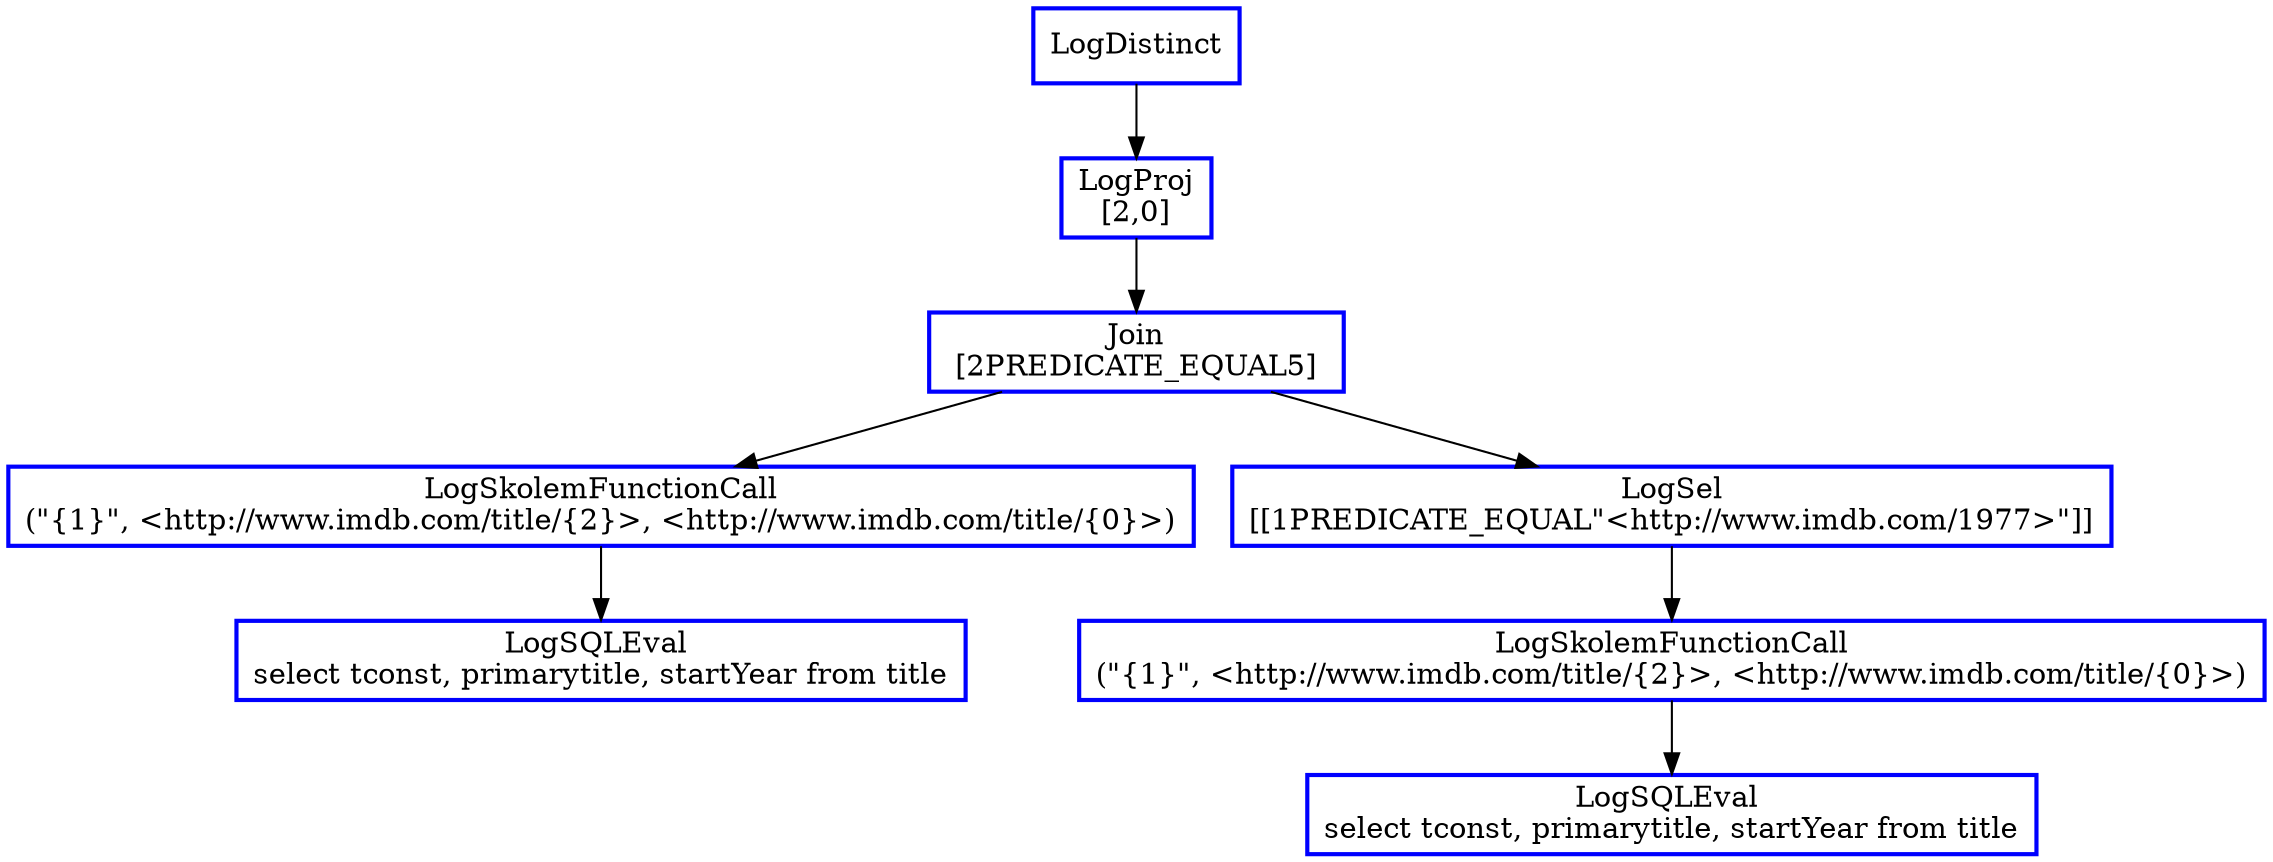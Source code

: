 digraph  g{
node [shape=rectangle, color=black, fontcolor=black, style=bold]
0 [label="LogDistinct" , color = blue] ; 
1 [label="LogProj
[2,0]" , color = blue] ; 
0 -> 1 ; 
2 [label="Join\n [2PREDICATE_EQUAL5] ", color = blue] ; 
1 -> 2 ; 
3 [label="LogSkolemFunctionCall
(\"{1}\", <http://www.imdb.com/title/{2}>, <http://www.imdb.com/title/{0}>)" , color = blue] ; 
2 -> 3 ; 
4 [label="LogSQLEval 
select tconst, primarytitle, startYear from title", color = blue] ; 
3 -> 4 ; 
5 [label="LogSel
[[1PREDICATE_EQUAL\"<http://www.imdb.com/1977>\"]]" , color = blue] ; 
2 -> 5 ; 
6 [label="LogSkolemFunctionCall
(\"{1}\", <http://www.imdb.com/title/{2}>, <http://www.imdb.com/title/{0}>)" , color = blue] ; 
5 -> 6 ; 
7 [label="LogSQLEval 
select tconst, primarytitle, startYear from title", color = blue] ; 
6 -> 7 ; 
}


